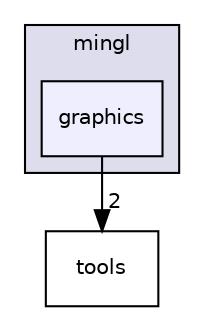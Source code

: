 digraph "libs/mingl/graphics" {
  compound=true
  node [ fontsize="10", fontname="Helvetica"];
  edge [ labelfontsize="10", labelfontname="Helvetica"];
  subgraph clusterdir_d4c5b6fad7562fcd9ee8f60dc5abf3ff {
    graph [ bgcolor="#ddddee", pencolor="black", label="mingl" fontname="Helvetica", fontsize="10", URL="dir_d4c5b6fad7562fcd9ee8f60dc5abf3ff.html"]
  dir_a778e13ce7ec8fca2d01c6476ab52e55 [shape=box, label="graphics", style="filled", fillcolor="#eeeeff", pencolor="black", URL="dir_a778e13ce7ec8fca2d01c6476ab52e55.html"];
  }
  dir_58280369539a95c0b67789ce56b635ae [shape=box label="tools" URL="dir_58280369539a95c0b67789ce56b635ae.html"];
  dir_a778e13ce7ec8fca2d01c6476ab52e55->dir_58280369539a95c0b67789ce56b635ae [headlabel="2", labeldistance=1.5 headhref="dir_000028_000031.html"];
}
